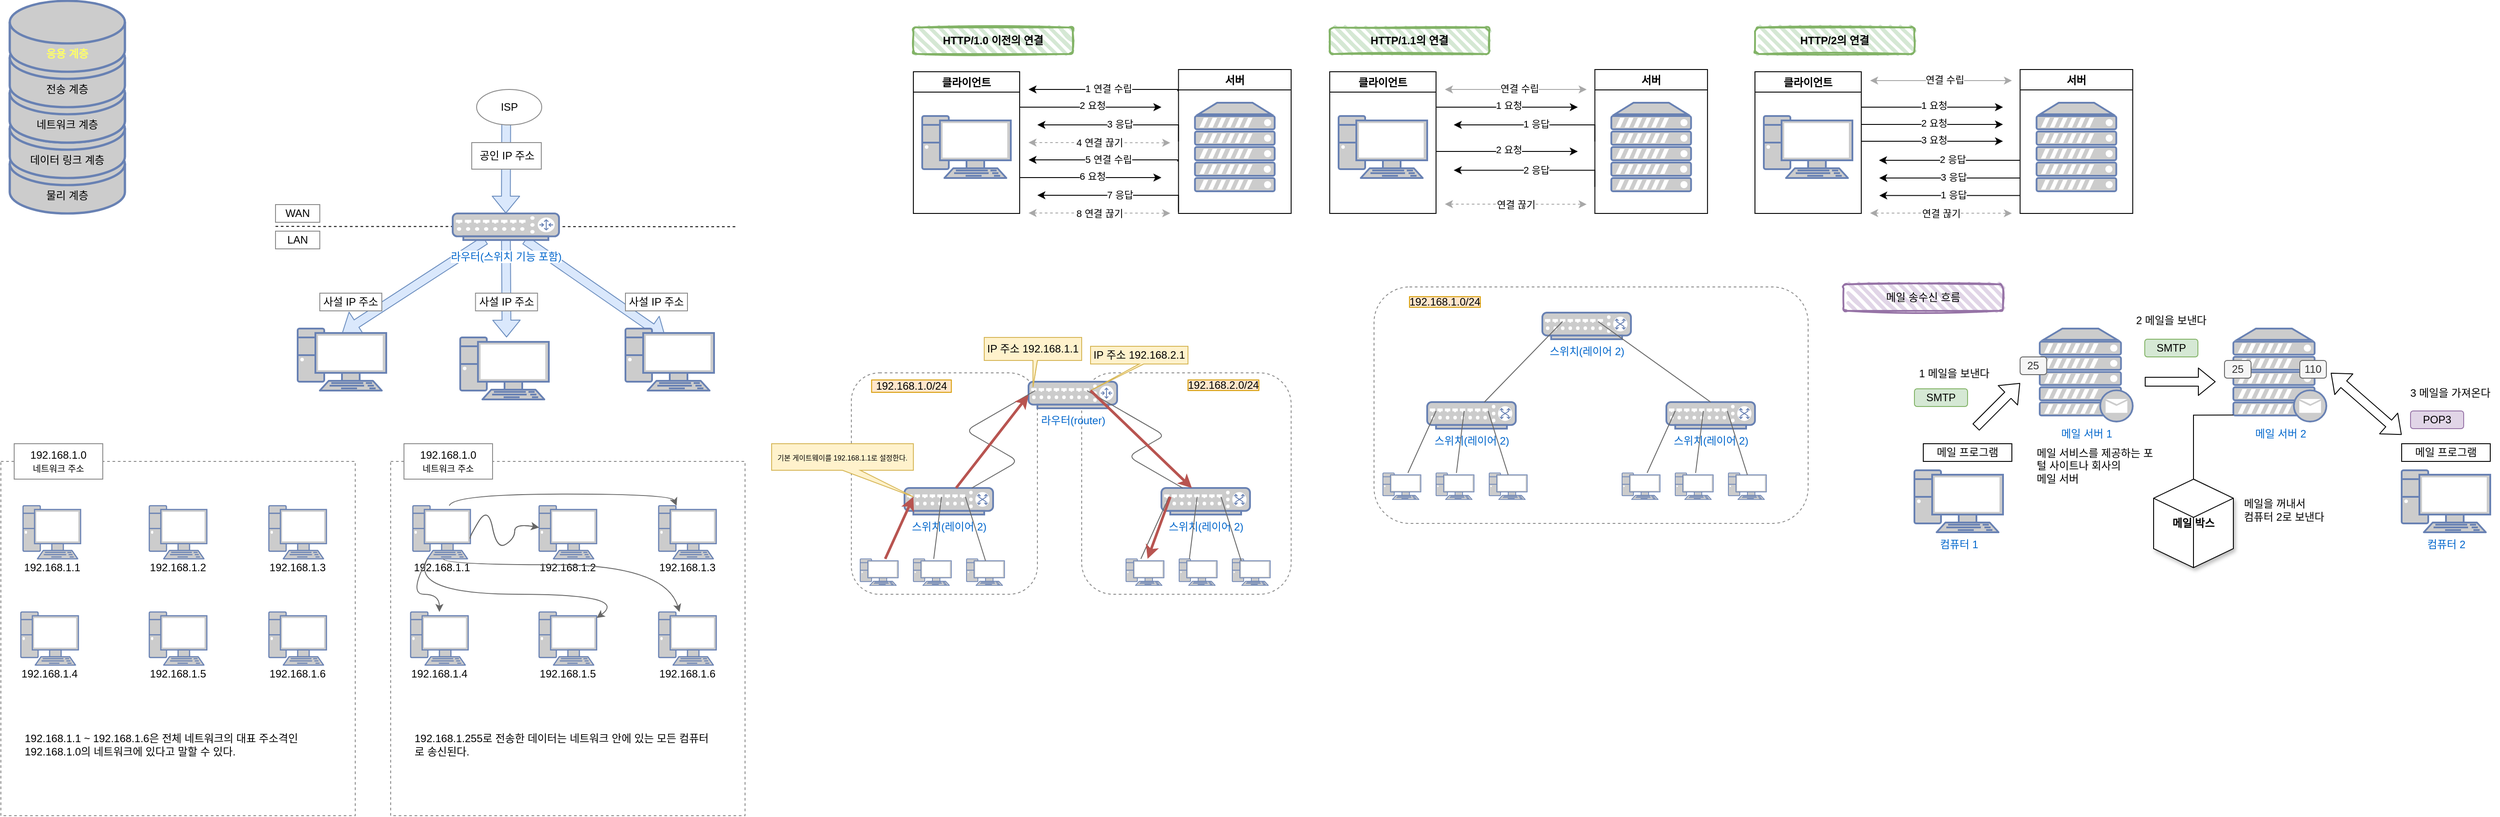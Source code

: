 <mxfile version="13.8.3" type="github">
  <diagram name="Page-1" id="822b0af5-4adb-64df-f703-e8dfc1f81529">
    <mxGraphModel dx="2966" dy="1589" grid="1" gridSize="10" guides="1" tooltips="1" connect="1" arrows="1" fold="1" page="1" pageScale="1" pageWidth="3300" pageHeight="2339" background="#ffffff" math="0" shadow="0">
      <root>
        <mxCell id="0" />
        <mxCell id="1" parent="0" />
        <mxCell id="zUiLPTV-JJT3Ep0J9d8R-146" value="" style="rounded=1;whiteSpace=wrap;html=1;strokeColor=#8A8A8A;strokeWidth=1;fillColor=#ffffff;gradientColor=none;dashed=1;" parent="1" vertex="1">
          <mxGeometry x="1240" y="480" width="236.43" height="250" as="geometry" />
        </mxCell>
        <mxCell id="zUiLPTV-JJT3Ep0J9d8R-145" value="" style="rounded=1;whiteSpace=wrap;html=1;strokeColor=#8A8A8A;strokeWidth=1;fillColor=#ffffff;gradientColor=none;dashed=1;" parent="1" vertex="1">
          <mxGeometry x="980" y="480" width="210" height="250" as="geometry" />
        </mxCell>
        <mxCell id="zUiLPTV-JJT3Ep0J9d8R-82" value="" style="whiteSpace=wrap;html=1;aspect=fixed;strokeColor=#8A8A8A;strokeWidth=1;fillColor=#ffffff;gradientColor=none;dashed=1;" parent="1" vertex="1">
          <mxGeometry x="20" y="580" width="400" height="400" as="geometry" />
        </mxCell>
        <mxCell id="zUiLPTV-JJT3Ep0J9d8R-78" value="" style="shape=flexArrow;endArrow=classic;html=1;strokeColor=#6c8ebf;fillColor=#dae8fc;entryX=0.5;entryY=0;entryDx=0;entryDy=0;entryPerimeter=0;" parent="1" source="zUiLPTV-JJT3Ep0J9d8R-10" edge="1">
          <mxGeometry width="50" height="50" relative="1" as="geometry">
            <mxPoint x="770.0" y="330" as="sourcePoint" />
            <mxPoint x="770.34" y="440" as="targetPoint" />
          </mxGeometry>
        </mxCell>
        <mxCell id="zUiLPTV-JJT3Ep0J9d8R-77" value="" style="shape=flexArrow;endArrow=classic;html=1;strokeColor=#6c8ebf;fillColor=#dae8fc;entryX=0.5;entryY=0;entryDx=0;entryDy=0;entryPerimeter=0;" parent="1" source="zUiLPTV-JJT3Ep0J9d8R-10" edge="1">
          <mxGeometry width="50" height="50" relative="1" as="geometry">
            <mxPoint x="404.76" y="325" as="sourcePoint" />
            <mxPoint x="405.1" y="435" as="targetPoint" />
          </mxGeometry>
        </mxCell>
        <mxCell id="zUiLPTV-JJT3Ep0J9d8R-72" value="" style="shape=flexArrow;endArrow=classic;html=1;strokeColor=#6c8ebf;fillColor=#dae8fc;entryX=0.5;entryY=0;entryDx=0;entryDy=0;entryPerimeter=0;" parent="1" source="zUiLPTV-JJT3Ep0J9d8R-10" edge="1">
          <mxGeometry width="50" height="50" relative="1" as="geometry">
            <mxPoint x="590.46" y="330" as="sourcePoint" />
            <mxPoint x="590.8" y="440" as="targetPoint" />
          </mxGeometry>
        </mxCell>
        <mxCell id="zUiLPTV-JJT3Ep0J9d8R-68" value="" style="shape=flexArrow;endArrow=classic;html=1;strokeColor=#6c8ebf;fillColor=#dae8fc;entryX=0.5;entryY=0;entryDx=0;entryDy=0;entryPerimeter=0;" parent="1" target="zUiLPTV-JJT3Ep0J9d8R-10" edge="1">
          <mxGeometry width="50" height="50" relative="1" as="geometry">
            <mxPoint x="590.41" y="190" as="sourcePoint" />
            <mxPoint x="590.41" y="260" as="targetPoint" />
          </mxGeometry>
        </mxCell>
        <mxCell id="zUiLPTV-JJT3Ep0J9d8R-62" value="" style="endArrow=none;dashed=1;html=1;" parent="1" edge="1">
          <mxGeometry width="50" height="50" relative="1" as="geometry">
            <mxPoint x="330" y="314.66" as="sourcePoint" />
            <mxPoint x="850" y="315" as="targetPoint" />
          </mxGeometry>
        </mxCell>
        <mxCell id="zUiLPTV-JJT3Ep0J9d8R-1" value="" style="fontColor=#0066CC;verticalAlign=top;verticalLabelPosition=bottom;labelPosition=center;align=center;html=1;outlineConnect=0;fillColor=#CCCCCC;strokeColor=#6881B3;gradientColor=none;gradientDirection=north;strokeWidth=2;shape=mxgraph.networks.storage;" parent="1" vertex="1">
          <mxGeometry x="30" y="140" width="130" height="160" as="geometry" />
        </mxCell>
        <mxCell id="zUiLPTV-JJT3Ep0J9d8R-2" value="" style="fontColor=#0066CC;verticalAlign=top;verticalLabelPosition=bottom;labelPosition=center;align=center;html=1;outlineConnect=0;fillColor=#CCCCCC;strokeColor=#6881B3;gradientColor=none;gradientDirection=north;strokeWidth=2;shape=mxgraph.networks.storage;" parent="1" vertex="1">
          <mxGeometry x="30" y="60" width="130" height="160" as="geometry" />
        </mxCell>
        <mxCell id="zUiLPTV-JJT3Ep0J9d8R-3" value="&lt;font&gt;&lt;span&gt;네트워크 계층&lt;/span&gt;&lt;/font&gt;" style="text;html=1;strokeColor=none;fillColor=none;align=center;verticalAlign=middle;whiteSpace=wrap;rounded=0;fontStyle=0" parent="1" vertex="1">
          <mxGeometry x="55" y="190" width="80" height="20" as="geometry" />
        </mxCell>
        <mxCell id="zUiLPTV-JJT3Ep0J9d8R-4" value="데이터 링크 계층" style="text;html=1;strokeColor=none;fillColor=none;align=center;verticalAlign=middle;whiteSpace=wrap;rounded=0;" parent="1" vertex="1">
          <mxGeometry x="50" y="230" width="90" height="20" as="geometry" />
        </mxCell>
        <mxCell id="zUiLPTV-JJT3Ep0J9d8R-5" value="물리 계층" style="text;html=1;strokeColor=none;fillColor=none;align=center;verticalAlign=middle;whiteSpace=wrap;rounded=0;" parent="1" vertex="1">
          <mxGeometry x="60" y="270" width="70" height="20" as="geometry" />
        </mxCell>
        <mxCell id="zUiLPTV-JJT3Ep0J9d8R-6" value="전송 계층" style="text;html=1;strokeColor=none;fillColor=none;align=center;verticalAlign=middle;whiteSpace=wrap;rounded=0;" parent="1" vertex="1">
          <mxGeometry x="60" y="150" width="70" height="20" as="geometry" />
        </mxCell>
        <mxCell id="zUiLPTV-JJT3Ep0J9d8R-8" value="응용 계층" style="text;html=1;strokeColor=none;fillColor=none;align=center;verticalAlign=middle;whiteSpace=wrap;rounded=0;fontStyle=1;fontColor=#FFFF66;" parent="1" vertex="1">
          <mxGeometry x="60" y="110" width="70" height="20" as="geometry" />
        </mxCell>
        <mxCell id="zUiLPTV-JJT3Ep0J9d8R-10" value="&lt;p style=&quot;line-height: 0%&quot;&gt;&lt;span style=&quot;background-color: rgb(255 , 255 , 255)&quot;&gt;라우터(스위치 기능 포함)&lt;/span&gt;&lt;/p&gt;" style="fontColor=#0066CC;verticalAlign=top;verticalLabelPosition=bottom;labelPosition=center;align=center;html=1;outlineConnect=0;fillColor=#CCCCCC;strokeColor=#6881B3;gradientColor=none;gradientDirection=north;strokeWidth=2;shape=mxgraph.networks.router;" parent="1" vertex="1">
          <mxGeometry x="530" y="300" width="120" height="30" as="geometry" />
        </mxCell>
        <mxCell id="zUiLPTV-JJT3Ep0J9d8R-52" value="" style="shape=partialRectangle;html=1;whiteSpace=wrap;connectable=0;fillColor=none;top=0;left=0;bottom=0;right=0;overflow=hidden;" parent="1" vertex="1">
          <mxGeometry x="430" y="490" width="63" height="36" as="geometry" />
        </mxCell>
        <mxCell id="zUiLPTV-JJT3Ep0J9d8R-54" value="" style="shape=partialRectangle;html=1;whiteSpace=wrap;connectable=0;fillColor=none;top=0;left=0;bottom=0;right=0;overflow=hidden;" parent="1" vertex="1">
          <mxGeometry x="557" y="490" width="63" height="36" as="geometry" />
        </mxCell>
        <mxCell id="zUiLPTV-JJT3Ep0J9d8R-57" value="" style="fontColor=#0066CC;verticalAlign=top;verticalLabelPosition=bottom;labelPosition=center;align=center;html=1;outlineConnect=0;fillColor=#CCCCCC;strokeColor=#6881B3;gradientColor=none;gradientDirection=north;strokeWidth=2;shape=mxgraph.networks.pc;" parent="1" vertex="1">
          <mxGeometry x="355" y="430" width="100" height="70" as="geometry" />
        </mxCell>
        <mxCell id="zUiLPTV-JJT3Ep0J9d8R-58" value="" style="fontColor=#0066CC;verticalAlign=top;verticalLabelPosition=bottom;labelPosition=center;align=center;html=1;outlineConnect=0;fillColor=#CCCCCC;strokeColor=#6881B3;gradientColor=none;gradientDirection=north;strokeWidth=2;shape=mxgraph.networks.pc;" parent="1" vertex="1">
          <mxGeometry x="538.5" y="440" width="100" height="70" as="geometry" />
        </mxCell>
        <mxCell id="zUiLPTV-JJT3Ep0J9d8R-59" value="" style="fontColor=#0066CC;verticalAlign=top;verticalLabelPosition=bottom;labelPosition=center;align=center;html=1;outlineConnect=0;fillColor=#CCCCCC;strokeColor=#6881B3;gradientColor=none;gradientDirection=north;strokeWidth=2;shape=mxgraph.networks.pc;" parent="1" vertex="1">
          <mxGeometry x="725" y="430" width="100" height="70" as="geometry" />
        </mxCell>
        <mxCell id="zUiLPTV-JJT3Ep0J9d8R-60" value="ISP" style="ellipse;whiteSpace=wrap;html=1;strokeWidth=1;fillColor=#ffffff;gradientColor=none;strokeColor=#8A8A8A;" parent="1" vertex="1">
          <mxGeometry x="557" y="160" width="73.5" height="40" as="geometry" />
        </mxCell>
        <mxCell id="zUiLPTV-JJT3Ep0J9d8R-61" value="공인 IP 주소" style="rounded=0;whiteSpace=wrap;html=1;strokeColor=#8A8A8A;strokeWidth=1;fillColor=#ffffff;gradientColor=none;" parent="1" vertex="1">
          <mxGeometry x="551.5" y="220" width="78.5" height="30" as="geometry" />
        </mxCell>
        <mxCell id="zUiLPTV-JJT3Ep0J9d8R-63" value="WAN" style="rounded=0;whiteSpace=wrap;html=1;strokeColor=#8A8A8A;strokeWidth=1;fillColor=#ffffff;gradientColor=none;" parent="1" vertex="1">
          <mxGeometry x="330" y="290" width="50" height="20" as="geometry" />
        </mxCell>
        <mxCell id="zUiLPTV-JJT3Ep0J9d8R-65" value="사설 IP 주소" style="rounded=0;whiteSpace=wrap;html=1;strokeColor=#8A8A8A;strokeWidth=1;fillColor=#ffffff;gradientColor=none;" parent="1" vertex="1">
          <mxGeometry x="380" y="390" width="70" height="20" as="geometry" />
        </mxCell>
        <mxCell id="zUiLPTV-JJT3Ep0J9d8R-69" value="LAN" style="rounded=0;whiteSpace=wrap;html=1;strokeColor=#8A8A8A;strokeWidth=1;fillColor=#ffffff;gradientColor=none;" parent="1" vertex="1">
          <mxGeometry x="330" y="320" width="50" height="20" as="geometry" />
        </mxCell>
        <mxCell id="zUiLPTV-JJT3Ep0J9d8R-71" value="사설 IP 주소" style="rounded=0;whiteSpace=wrap;html=1;strokeColor=#8A8A8A;strokeWidth=1;fillColor=#ffffff;gradientColor=none;" parent="1" vertex="1">
          <mxGeometry x="725" y="390" width="70" height="20" as="geometry" />
        </mxCell>
        <mxCell id="zUiLPTV-JJT3Ep0J9d8R-70" value="사설 IP 주소" style="rounded=0;whiteSpace=wrap;html=1;strokeColor=#8A8A8A;strokeWidth=1;fillColor=#ffffff;gradientColor=none;" parent="1" vertex="1">
          <mxGeometry x="555.75" y="390" width="70" height="20" as="geometry" />
        </mxCell>
        <mxCell id="zUiLPTV-JJT3Ep0J9d8R-80" value="&lt;div&gt;192.168.1.0&lt;/div&gt;&lt;div&gt;&lt;font style=&quot;font-size: 10px&quot;&gt;네트워크 주소&lt;/font&gt;&lt;br&gt;&lt;/div&gt;" style="rounded=0;whiteSpace=wrap;html=1;strokeColor=#8A8A8A;strokeWidth=1;fillColor=#ffffff;gradientColor=none;" parent="1" vertex="1">
          <mxGeometry x="35" y="560" width="100" height="40" as="geometry" />
        </mxCell>
        <mxCell id="zUiLPTV-JJT3Ep0J9d8R-81" value="" style="fontColor=#0066CC;verticalAlign=top;verticalLabelPosition=bottom;labelPosition=center;align=center;html=1;outlineConnect=0;fillColor=#CCCCCC;strokeColor=#6881B3;gradientColor=none;gradientDirection=north;strokeWidth=2;shape=mxgraph.networks.pc;" parent="1" vertex="1">
          <mxGeometry x="45" y="630" width="65" height="60" as="geometry" />
        </mxCell>
        <mxCell id="zUiLPTV-JJT3Ep0J9d8R-88" value="192.168.1.1" style="text;html=1;strokeColor=none;fillColor=none;align=center;verticalAlign=middle;whiteSpace=wrap;rounded=0;dashed=1;" parent="1" vertex="1">
          <mxGeometry x="37.5" y="690" width="80" height="20" as="geometry" />
        </mxCell>
        <mxCell id="zUiLPTV-JJT3Ep0J9d8R-89" value="" style="fontColor=#0066CC;verticalAlign=top;verticalLabelPosition=bottom;labelPosition=center;align=center;html=1;outlineConnect=0;fillColor=#CCCCCC;strokeColor=#6881B3;gradientColor=none;gradientDirection=north;strokeWidth=2;shape=mxgraph.networks.pc;" parent="1" vertex="1">
          <mxGeometry x="187.5" y="630" width="65" height="60" as="geometry" />
        </mxCell>
        <mxCell id="zUiLPTV-JJT3Ep0J9d8R-90" value="192.168.1.2" style="text;html=1;strokeColor=none;fillColor=none;align=center;verticalAlign=middle;whiteSpace=wrap;rounded=0;dashed=1;" parent="1" vertex="1">
          <mxGeometry x="180" y="690" width="80" height="20" as="geometry" />
        </mxCell>
        <mxCell id="zUiLPTV-JJT3Ep0J9d8R-91" value="" style="fontColor=#0066CC;verticalAlign=top;verticalLabelPosition=bottom;labelPosition=center;align=center;html=1;outlineConnect=0;fillColor=#CCCCCC;strokeColor=#6881B3;gradientColor=none;gradientDirection=north;strokeWidth=2;shape=mxgraph.networks.pc;" parent="1" vertex="1">
          <mxGeometry x="322.5" y="630" width="65" height="60" as="geometry" />
        </mxCell>
        <mxCell id="zUiLPTV-JJT3Ep0J9d8R-92" value="192.168.1.3" style="text;html=1;strokeColor=none;fillColor=none;align=center;verticalAlign=middle;whiteSpace=wrap;rounded=0;dashed=1;" parent="1" vertex="1">
          <mxGeometry x="315" y="690" width="80" height="20" as="geometry" />
        </mxCell>
        <mxCell id="zUiLPTV-JJT3Ep0J9d8R-93" value="" style="fontColor=#0066CC;verticalAlign=top;verticalLabelPosition=bottom;labelPosition=center;align=center;html=1;outlineConnect=0;fillColor=#CCCCCC;strokeColor=#6881B3;gradientColor=none;gradientDirection=north;strokeWidth=2;shape=mxgraph.networks.pc;" parent="1" vertex="1">
          <mxGeometry x="42.5" y="750" width="65" height="60" as="geometry" />
        </mxCell>
        <mxCell id="zUiLPTV-JJT3Ep0J9d8R-94" value="192.168.1.4" style="text;html=1;strokeColor=none;fillColor=none;align=center;verticalAlign=middle;whiteSpace=wrap;rounded=0;dashed=1;" parent="1" vertex="1">
          <mxGeometry x="35" y="810" width="80" height="20" as="geometry" />
        </mxCell>
        <mxCell id="zUiLPTV-JJT3Ep0J9d8R-95" value="" style="fontColor=#0066CC;verticalAlign=top;verticalLabelPosition=bottom;labelPosition=center;align=center;html=1;outlineConnect=0;fillColor=#CCCCCC;strokeColor=#6881B3;gradientColor=none;gradientDirection=north;strokeWidth=2;shape=mxgraph.networks.pc;" parent="1" vertex="1">
          <mxGeometry x="187.5" y="750" width="65" height="60" as="geometry" />
        </mxCell>
        <mxCell id="zUiLPTV-JJT3Ep0J9d8R-96" value="192.168.1.5" style="text;html=1;strokeColor=none;fillColor=none;align=center;verticalAlign=middle;whiteSpace=wrap;rounded=0;dashed=1;" parent="1" vertex="1">
          <mxGeometry x="180" y="810" width="80" height="20" as="geometry" />
        </mxCell>
        <mxCell id="zUiLPTV-JJT3Ep0J9d8R-97" value="" style="fontColor=#0066CC;verticalAlign=top;verticalLabelPosition=bottom;labelPosition=center;align=center;html=1;outlineConnect=0;fillColor=#CCCCCC;strokeColor=#6881B3;gradientColor=none;gradientDirection=north;strokeWidth=2;shape=mxgraph.networks.pc;" parent="1" vertex="1">
          <mxGeometry x="322.5" y="750" width="65" height="60" as="geometry" />
        </mxCell>
        <mxCell id="zUiLPTV-JJT3Ep0J9d8R-98" value="192.168.1.6" style="text;html=1;strokeColor=none;fillColor=none;align=center;verticalAlign=middle;whiteSpace=wrap;rounded=0;dashed=1;" parent="1" vertex="1">
          <mxGeometry x="315" y="810" width="80" height="20" as="geometry" />
        </mxCell>
        <mxCell id="zUiLPTV-JJT3Ep0J9d8R-99" value="&lt;div align=&quot;left&quot;&gt;192.168.1.1 ~ 192.168.1.6은 전체 네트워크의 대표 주소격인 192.168.1.0의 네트워크에 있다고 말할 수 있다. &lt;/div&gt;" style="text;html=1;strokeColor=none;fillColor=none;align=left;verticalAlign=middle;whiteSpace=wrap;rounded=0;dashed=1;" parent="1" vertex="1">
          <mxGeometry x="45" y="870" width="335" height="60" as="geometry" />
        </mxCell>
        <mxCell id="zUiLPTV-JJT3Ep0J9d8R-100" value="" style="whiteSpace=wrap;html=1;aspect=fixed;strokeColor=#8A8A8A;strokeWidth=1;fillColor=#ffffff;gradientColor=none;dashed=1;" parent="1" vertex="1">
          <mxGeometry x="460" y="580" width="400" height="400" as="geometry" />
        </mxCell>
        <mxCell id="zUiLPTV-JJT3Ep0J9d8R-101" value="&lt;div&gt;192.168.1.0&lt;/div&gt;&lt;div&gt;&lt;font style=&quot;font-size: 10px&quot;&gt;네트워크 주소&lt;/font&gt;&lt;br&gt;&lt;/div&gt;" style="rounded=0;whiteSpace=wrap;html=1;strokeColor=#8A8A8A;strokeWidth=1;fillColor=#ffffff;gradientColor=none;" parent="1" vertex="1">
          <mxGeometry x="475" y="560" width="100" height="40" as="geometry" />
        </mxCell>
        <mxCell id="zUiLPTV-JJT3Ep0J9d8R-102" value="" style="fontColor=#0066CC;verticalAlign=top;verticalLabelPosition=bottom;labelPosition=center;align=center;html=1;outlineConnect=0;fillColor=#CCCCCC;strokeColor=#6881B3;gradientColor=none;gradientDirection=north;strokeWidth=2;shape=mxgraph.networks.pc;" parent="1" vertex="1">
          <mxGeometry x="485" y="630" width="65" height="60" as="geometry" />
        </mxCell>
        <mxCell id="zUiLPTV-JJT3Ep0J9d8R-103" value="192.168.1.1" style="text;html=1;strokeColor=none;fillColor=none;align=center;verticalAlign=middle;whiteSpace=wrap;rounded=0;dashed=1;" parent="1" vertex="1">
          <mxGeometry x="477.5" y="690" width="80" height="20" as="geometry" />
        </mxCell>
        <mxCell id="zUiLPTV-JJT3Ep0J9d8R-104" value="" style="fontColor=#0066CC;verticalAlign=top;verticalLabelPosition=bottom;labelPosition=center;align=center;html=1;outlineConnect=0;fillColor=#CCCCCC;strokeColor=#6881B3;gradientColor=none;gradientDirection=north;strokeWidth=2;shape=mxgraph.networks.pc;" parent="1" vertex="1">
          <mxGeometry x="627.5" y="630" width="65" height="60" as="geometry" />
        </mxCell>
        <mxCell id="zUiLPTV-JJT3Ep0J9d8R-105" value="192.168.1.2" style="text;html=1;strokeColor=none;fillColor=none;align=center;verticalAlign=middle;whiteSpace=wrap;rounded=0;dashed=1;" parent="1" vertex="1">
          <mxGeometry x="620" y="690" width="80" height="20" as="geometry" />
        </mxCell>
        <mxCell id="zUiLPTV-JJT3Ep0J9d8R-106" value="" style="fontColor=#0066CC;verticalAlign=top;verticalLabelPosition=bottom;labelPosition=center;align=center;html=1;outlineConnect=0;fillColor=#CCCCCC;strokeColor=#6881B3;gradientColor=none;gradientDirection=north;strokeWidth=2;shape=mxgraph.networks.pc;" parent="1" vertex="1">
          <mxGeometry x="762.5" y="630" width="65" height="60" as="geometry" />
        </mxCell>
        <mxCell id="zUiLPTV-JJT3Ep0J9d8R-107" value="192.168.1.3" style="text;html=1;strokeColor=none;fillColor=none;align=center;verticalAlign=middle;whiteSpace=wrap;rounded=0;dashed=1;" parent="1" vertex="1">
          <mxGeometry x="755" y="690" width="80" height="20" as="geometry" />
        </mxCell>
        <mxCell id="zUiLPTV-JJT3Ep0J9d8R-108" value="" style="fontColor=#0066CC;verticalAlign=top;verticalLabelPosition=bottom;labelPosition=center;align=center;html=1;outlineConnect=0;fillColor=#CCCCCC;strokeColor=#6881B3;gradientColor=none;gradientDirection=north;strokeWidth=2;shape=mxgraph.networks.pc;" parent="1" vertex="1">
          <mxGeometry x="482.5" y="750" width="65" height="60" as="geometry" />
        </mxCell>
        <mxCell id="zUiLPTV-JJT3Ep0J9d8R-109" value="192.168.1.4" style="text;html=1;strokeColor=none;fillColor=none;align=center;verticalAlign=middle;whiteSpace=wrap;rounded=0;dashed=1;" parent="1" vertex="1">
          <mxGeometry x="475" y="810" width="80" height="20" as="geometry" />
        </mxCell>
        <mxCell id="zUiLPTV-JJT3Ep0J9d8R-110" value="" style="fontColor=#0066CC;verticalAlign=top;verticalLabelPosition=bottom;labelPosition=center;align=center;html=1;outlineConnect=0;fillColor=#CCCCCC;strokeColor=#6881B3;gradientColor=none;gradientDirection=north;strokeWidth=2;shape=mxgraph.networks.pc;" parent="1" vertex="1">
          <mxGeometry x="627.5" y="750" width="65" height="60" as="geometry" />
        </mxCell>
        <mxCell id="zUiLPTV-JJT3Ep0J9d8R-111" value="192.168.1.5" style="text;html=1;strokeColor=none;fillColor=none;align=center;verticalAlign=middle;whiteSpace=wrap;rounded=0;dashed=1;" parent="1" vertex="1">
          <mxGeometry x="620" y="810" width="80" height="20" as="geometry" />
        </mxCell>
        <mxCell id="zUiLPTV-JJT3Ep0J9d8R-112" value="" style="fontColor=#0066CC;verticalAlign=top;verticalLabelPosition=bottom;labelPosition=center;align=center;html=1;outlineConnect=0;fillColor=#CCCCCC;strokeColor=#6881B3;gradientColor=none;gradientDirection=north;strokeWidth=2;shape=mxgraph.networks.pc;" parent="1" vertex="1">
          <mxGeometry x="762.5" y="750" width="65" height="60" as="geometry" />
        </mxCell>
        <mxCell id="zUiLPTV-JJT3Ep0J9d8R-113" value="192.168.1.6" style="text;html=1;strokeColor=none;fillColor=none;align=center;verticalAlign=middle;whiteSpace=wrap;rounded=0;dashed=1;" parent="1" vertex="1">
          <mxGeometry x="755" y="810" width="80" height="20" as="geometry" />
        </mxCell>
        <mxCell id="zUiLPTV-JJT3Ep0J9d8R-114" value="&lt;div align=&quot;left&quot;&gt;192.168.1.255로 전송한 데이터는 네트워크 안에 있는 모든 컴퓨터로 송신된다. &lt;br&gt;&lt;/div&gt;" style="text;html=1;strokeColor=none;fillColor=none;align=left;verticalAlign=middle;whiteSpace=wrap;rounded=0;dashed=1;" parent="1" vertex="1">
          <mxGeometry x="485" y="870" width="335" height="60" as="geometry" />
        </mxCell>
        <mxCell id="zUiLPTV-JJT3Ep0J9d8R-115" value="" style="curved=1;endArrow=classic;html=1;strokeColor=#666666;" parent="1" source="zUiLPTV-JJT3Ep0J9d8R-102" target="zUiLPTV-JJT3Ep0J9d8R-108" edge="1">
          <mxGeometry width="50" height="50" relative="1" as="geometry">
            <mxPoint x="590" y="800" as="sourcePoint" />
            <mxPoint x="640" y="750" as="targetPoint" />
            <Array as="points">
              <mxPoint x="480" y="730" />
              <mxPoint x="515" y="730" />
            </Array>
          </mxGeometry>
        </mxCell>
        <mxCell id="zUiLPTV-JJT3Ep0J9d8R-116" value="" style="curved=1;endArrow=classic;html=1;strokeColor=#666666;" parent="1" source="zUiLPTV-JJT3Ep0J9d8R-102" target="zUiLPTV-JJT3Ep0J9d8R-110" edge="1">
          <mxGeometry width="50" height="50" relative="1" as="geometry">
            <mxPoint x="505" y="710" as="sourcePoint" />
            <mxPoint x="515" y="750" as="targetPoint" />
            <Array as="points">
              <mxPoint x="480" y="730" />
              <mxPoint x="730" y="730" />
            </Array>
          </mxGeometry>
        </mxCell>
        <mxCell id="zUiLPTV-JJT3Ep0J9d8R-117" value="" style="curved=1;endArrow=classic;html=1;strokeColor=#666666;" parent="1" source="zUiLPTV-JJT3Ep0J9d8R-102" target="zUiLPTV-JJT3Ep0J9d8R-112" edge="1">
          <mxGeometry width="50" height="50" relative="1" as="geometry">
            <mxPoint x="567.58" y="676.54" as="sourcePoint" />
            <mxPoint x="732.5" y="723.466" as="targetPoint" />
            <Array as="points">
              <mxPoint x="520" y="696.68" />
              <mxPoint x="770" y="696.68" />
            </Array>
          </mxGeometry>
        </mxCell>
        <mxCell id="zUiLPTV-JJT3Ep0J9d8R-118" value="" style="curved=1;endArrow=classic;html=1;strokeColor=#666666;" parent="1" source="zUiLPTV-JJT3Ep0J9d8R-102" target="zUiLPTV-JJT3Ep0J9d8R-104" edge="1">
          <mxGeometry width="50" height="50" relative="1" as="geometry">
            <mxPoint x="547.505" y="660" as="sourcePoint" />
            <mxPoint x="813.959" y="720" as="targetPoint" />
            <Array as="points">
              <mxPoint x="547.96" y="666.68" />
              <mxPoint x="570" y="630" />
              <mxPoint x="580" y="680" />
              <mxPoint x="600" y="667" />
              <mxPoint x="600" y="650" />
            </Array>
          </mxGeometry>
        </mxCell>
        <mxCell id="zUiLPTV-JJT3Ep0J9d8R-120" value="" style="curved=1;endArrow=classic;html=1;strokeColor=#666666;" parent="1" edge="1">
          <mxGeometry width="50" height="50" relative="1" as="geometry">
            <mxPoint x="550" y="667.127" as="sourcePoint" />
            <mxPoint x="627.5" y="654.583" as="targetPoint" />
            <Array as="points">
              <mxPoint x="547.96" y="666.68" />
              <mxPoint x="570" y="630" />
              <mxPoint x="580" y="680" />
              <mxPoint x="600" y="667" />
              <mxPoint x="600" y="650" />
            </Array>
          </mxGeometry>
        </mxCell>
        <mxCell id="zUiLPTV-JJT3Ep0J9d8R-121" value="" style="curved=1;endArrow=classic;html=1;strokeColor=#666666;" parent="1" source="zUiLPTV-JJT3Ep0J9d8R-102" target="zUiLPTV-JJT3Ep0J9d8R-106" edge="1">
          <mxGeometry width="50" height="50" relative="1" as="geometry">
            <mxPoint x="526.775" y="610" as="sourcePoint" />
            <mxPoint x="793.229" y="670" as="targetPoint" />
            <Array as="points">
              <mxPoint x="530" y="617" />
              <mxPoint x="777.23" y="616.68" />
            </Array>
          </mxGeometry>
        </mxCell>
        <mxCell id="zUiLPTV-JJT3Ep0J9d8R-123" value="라우터(router)" style="fontColor=#0066CC;verticalAlign=top;verticalLabelPosition=bottom;labelPosition=center;align=center;html=1;outlineConnect=0;fillColor=#CCCCCC;strokeColor=#6881B3;gradientColor=none;gradientDirection=north;strokeWidth=2;shape=mxgraph.networks.router;" parent="1" vertex="1">
          <mxGeometry x="1180" y="490" width="100" height="30" as="geometry" />
        </mxCell>
        <mxCell id="zUiLPTV-JJT3Ep0J9d8R-124" value="스위치(레이어 2)" style="fontColor=#0066CC;verticalAlign=top;verticalLabelPosition=bottom;labelPosition=center;align=center;html=1;outlineConnect=0;fillColor=#CCCCCC;strokeColor=#6881B3;gradientColor=none;gradientDirection=north;strokeWidth=2;shape=mxgraph.networks.switch;" parent="1" vertex="1">
          <mxGeometry x="1040" y="610" width="100" height="30" as="geometry" />
        </mxCell>
        <mxCell id="zUiLPTV-JJT3Ep0J9d8R-125" value="스위치(레이어 2)" style="fontColor=#0066CC;verticalAlign=top;verticalLabelPosition=bottom;labelPosition=center;align=center;html=1;outlineConnect=0;fillColor=#CCCCCC;strokeColor=#6881B3;gradientColor=none;gradientDirection=north;strokeWidth=2;shape=mxgraph.networks.switch;" parent="1" vertex="1">
          <mxGeometry x="1330" y="610" width="100" height="30" as="geometry" />
        </mxCell>
        <mxCell id="zUiLPTV-JJT3Ep0J9d8R-127" value="" style="endArrow=none;html=1;strokeColor=#666666;endFill=0;edgeStyle=isometricEdgeStyle;entryX=0.059;entryY=0.638;entryDx=0;entryDy=0;entryPerimeter=0;elbow=vertical;" parent="1" source="zUiLPTV-JJT3Ep0J9d8R-125" edge="1">
          <mxGeometry width="50" height="50" relative="1" as="geometry">
            <mxPoint x="1150" y="600.86" as="sourcePoint" />
            <mxPoint x="1245.9" y="500" as="targetPoint" />
          </mxGeometry>
        </mxCell>
        <mxCell id="zUiLPTV-JJT3Ep0J9d8R-128" value="" style="endArrow=none;html=1;strokeColor=#666666;endFill=0;edgeStyle=isometricEdgeStyle;entryX=0.059;entryY=0.638;entryDx=0;entryDy=0;entryPerimeter=0;" parent="1" source="zUiLPTV-JJT3Ep0J9d8R-124" edge="1">
          <mxGeometry width="50" height="50" relative="1" as="geometry">
            <mxPoint x="1347.691" y="610" as="sourcePoint" />
            <mxPoint x="1187.61" y="500" as="targetPoint" />
          </mxGeometry>
        </mxCell>
        <mxCell id="zUiLPTV-JJT3Ep0J9d8R-129" value="192.168.1.0/24" style="text;html=1;strokeColor=#d79b00;fillColor=#ffe6cc;align=center;verticalAlign=middle;whiteSpace=wrap;rounded=0;" parent="1" vertex="1">
          <mxGeometry x="1002.86" y="488" width="90" height="14" as="geometry" />
        </mxCell>
        <mxCell id="zUiLPTV-JJT3Ep0J9d8R-130" value="192.168.2.0/24" style="text;html=1;strokeColor=#d79b00;fillColor=#ffe6cc;align=center;verticalAlign=middle;whiteSpace=wrap;rounded=0;" parent="1" vertex="1">
          <mxGeometry x="1360" y="488" width="80" height="12" as="geometry" />
        </mxCell>
        <mxCell id="zUiLPTV-JJT3Ep0J9d8R-131" value="" style="fontColor=#0066CC;verticalAlign=top;verticalLabelPosition=bottom;labelPosition=center;align=center;html=1;outlineConnect=0;fillColor=#CCCCCC;strokeColor=#6881B3;gradientColor=none;gradientDirection=north;strokeWidth=2;shape=mxgraph.networks.pc;" parent="1" vertex="1">
          <mxGeometry x="990" y="690" width="42.86" height="30" as="geometry" />
        </mxCell>
        <mxCell id="zUiLPTV-JJT3Ep0J9d8R-132" value="" style="fontColor=#0066CC;verticalAlign=top;verticalLabelPosition=bottom;labelPosition=center;align=center;html=1;outlineConnect=0;fillColor=#CCCCCC;strokeColor=#6881B3;gradientColor=none;gradientDirection=north;strokeWidth=2;shape=mxgraph.networks.pc;" parent="1" vertex="1">
          <mxGeometry x="1050" y="690" width="42.86" height="30" as="geometry" />
        </mxCell>
        <mxCell id="zUiLPTV-JJT3Ep0J9d8R-133" value="" style="fontColor=#0066CC;verticalAlign=top;verticalLabelPosition=bottom;labelPosition=center;align=center;html=1;outlineConnect=0;fillColor=#CCCCCC;strokeColor=#6881B3;gradientColor=none;gradientDirection=north;strokeWidth=2;shape=mxgraph.networks.pc;" parent="1" vertex="1">
          <mxGeometry x="1110" y="690" width="42.86" height="30" as="geometry" />
        </mxCell>
        <mxCell id="zUiLPTV-JJT3Ep0J9d8R-134" value="" style="fontColor=#0066CC;verticalAlign=top;verticalLabelPosition=bottom;labelPosition=center;align=center;html=1;outlineConnect=0;fillColor=#CCCCCC;strokeColor=#6881B3;gradientColor=none;gradientDirection=north;strokeWidth=2;shape=mxgraph.networks.pc;" parent="1" vertex="1">
          <mxGeometry x="1290.0" y="690" width="42.86" height="30" as="geometry" />
        </mxCell>
        <mxCell id="zUiLPTV-JJT3Ep0J9d8R-135" value="" style="fontColor=#0066CC;verticalAlign=top;verticalLabelPosition=bottom;labelPosition=center;align=center;html=1;outlineConnect=0;fillColor=#CCCCCC;strokeColor=#6881B3;gradientColor=none;gradientDirection=north;strokeWidth=2;shape=mxgraph.networks.pc;" parent="1" vertex="1">
          <mxGeometry x="1350.0" y="690" width="42.86" height="30" as="geometry" />
        </mxCell>
        <mxCell id="zUiLPTV-JJT3Ep0J9d8R-136" value="" style="fontColor=#0066CC;verticalAlign=top;verticalLabelPosition=bottom;labelPosition=center;align=center;html=1;outlineConnect=0;fillColor=#CCCCCC;strokeColor=#6881B3;gradientColor=none;gradientDirection=north;strokeWidth=2;shape=mxgraph.networks.pc;" parent="1" vertex="1">
          <mxGeometry x="1410.0" y="690" width="42.86" height="30" as="geometry" />
        </mxCell>
        <mxCell id="zUiLPTV-JJT3Ep0J9d8R-137" value="" style="endArrow=none;html=1;strokeColor=#666666;" parent="1" source="zUiLPTV-JJT3Ep0J9d8R-131" edge="1">
          <mxGeometry width="50" height="50" relative="1" as="geometry">
            <mxPoint x="1000" y="670" as="sourcePoint" />
            <mxPoint x="1050" y="620" as="targetPoint" />
          </mxGeometry>
        </mxCell>
        <mxCell id="zUiLPTV-JJT3Ep0J9d8R-138" value="" style="endArrow=none;html=1;strokeColor=#666666;" parent="1" edge="1">
          <mxGeometry width="50" height="50" relative="1" as="geometry">
            <mxPoint x="1073" y="690" as="sourcePoint" />
            <mxPoint x="1081.76" y="620" as="targetPoint" />
          </mxGeometry>
        </mxCell>
        <mxCell id="zUiLPTV-JJT3Ep0J9d8R-139" value="" style="endArrow=none;html=1;strokeColor=#666666;exitX=0.5;exitY=0.07;exitDx=0;exitDy=0;exitPerimeter=0;" parent="1" source="zUiLPTV-JJT3Ep0J9d8R-133" edge="1">
          <mxGeometry width="50" height="50" relative="1" as="geometry">
            <mxPoint x="1100" y="690" as="sourcePoint" />
            <mxPoint x="1108.76" y="620" as="targetPoint" />
          </mxGeometry>
        </mxCell>
        <mxCell id="zUiLPTV-JJT3Ep0J9d8R-141" value="" style="endArrow=none;html=1;strokeColor=#666666;" parent="1" edge="1">
          <mxGeometry width="50" height="50" relative="1" as="geometry">
            <mxPoint x="1306.806" y="690" as="sourcePoint" />
            <mxPoint x="1338.57" y="620" as="targetPoint" />
          </mxGeometry>
        </mxCell>
        <mxCell id="zUiLPTV-JJT3Ep0J9d8R-142" value="" style="endArrow=none;html=1;strokeColor=#666666;" parent="1" edge="1">
          <mxGeometry width="50" height="50" relative="1" as="geometry">
            <mxPoint x="1361.57" y="690" as="sourcePoint" />
            <mxPoint x="1370.33" y="620" as="targetPoint" />
          </mxGeometry>
        </mxCell>
        <mxCell id="zUiLPTV-JJT3Ep0J9d8R-143" value="" style="endArrow=none;html=1;strokeColor=#666666;exitX=0.5;exitY=0.07;exitDx=0;exitDy=0;exitPerimeter=0;" parent="1" edge="1">
          <mxGeometry width="50" height="50" relative="1" as="geometry">
            <mxPoint x="1420" y="692.1" as="sourcePoint" />
            <mxPoint x="1397.33" y="620" as="targetPoint" />
          </mxGeometry>
        </mxCell>
        <mxCell id="zUiLPTV-JJT3Ep0J9d8R-149" value="" style="rounded=1;whiteSpace=wrap;html=1;strokeColor=#8A8A8A;strokeWidth=1;fillColor=#ffffff;gradientColor=none;dashed=1;" parent="1" vertex="1">
          <mxGeometry x="1570" y="383" width="490" height="267" as="geometry" />
        </mxCell>
        <mxCell id="zUiLPTV-JJT3Ep0J9d8R-150" value="스위치(레이어 2)" style="fontColor=#0066CC;verticalAlign=top;verticalLabelPosition=bottom;labelPosition=center;align=center;html=1;outlineConnect=0;fillColor=#CCCCCC;strokeColor=#6881B3;gradientColor=none;gradientDirection=north;strokeWidth=2;shape=mxgraph.networks.switch;" parent="1" vertex="1">
          <mxGeometry x="1630" y="513" width="100" height="30" as="geometry" />
        </mxCell>
        <mxCell id="zUiLPTV-JJT3Ep0J9d8R-151" value="" style="fontColor=#0066CC;verticalAlign=top;verticalLabelPosition=bottom;labelPosition=center;align=center;html=1;outlineConnect=0;fillColor=#CCCCCC;strokeColor=#6881B3;gradientColor=none;gradientDirection=north;strokeWidth=2;shape=mxgraph.networks.pc;" parent="1" vertex="1">
          <mxGeometry x="1580" y="593" width="42.86" height="30" as="geometry" />
        </mxCell>
        <mxCell id="zUiLPTV-JJT3Ep0J9d8R-152" value="" style="fontColor=#0066CC;verticalAlign=top;verticalLabelPosition=bottom;labelPosition=center;align=center;html=1;outlineConnect=0;fillColor=#CCCCCC;strokeColor=#6881B3;gradientColor=none;gradientDirection=north;strokeWidth=2;shape=mxgraph.networks.pc;" parent="1" vertex="1">
          <mxGeometry x="1640" y="593" width="42.86" height="30" as="geometry" />
        </mxCell>
        <mxCell id="zUiLPTV-JJT3Ep0J9d8R-153" value="" style="fontColor=#0066CC;verticalAlign=top;verticalLabelPosition=bottom;labelPosition=center;align=center;html=1;outlineConnect=0;fillColor=#CCCCCC;strokeColor=#6881B3;gradientColor=none;gradientDirection=north;strokeWidth=2;shape=mxgraph.networks.pc;" parent="1" vertex="1">
          <mxGeometry x="1700" y="593" width="42.86" height="30" as="geometry" />
        </mxCell>
        <mxCell id="zUiLPTV-JJT3Ep0J9d8R-154" value="" style="endArrow=none;html=1;strokeColor=#666666;" parent="1" source="zUiLPTV-JJT3Ep0J9d8R-151" edge="1">
          <mxGeometry width="50" height="50" relative="1" as="geometry">
            <mxPoint x="1590" y="573" as="sourcePoint" />
            <mxPoint x="1640" y="523" as="targetPoint" />
          </mxGeometry>
        </mxCell>
        <mxCell id="zUiLPTV-JJT3Ep0J9d8R-155" value="" style="endArrow=none;html=1;strokeColor=#666666;" parent="1" edge="1">
          <mxGeometry width="50" height="50" relative="1" as="geometry">
            <mxPoint x="1663" y="593" as="sourcePoint" />
            <mxPoint x="1671.76" y="523" as="targetPoint" />
          </mxGeometry>
        </mxCell>
        <mxCell id="zUiLPTV-JJT3Ep0J9d8R-156" value="" style="endArrow=none;html=1;strokeColor=#666666;exitX=0.5;exitY=0.07;exitDx=0;exitDy=0;exitPerimeter=0;" parent="1" source="zUiLPTV-JJT3Ep0J9d8R-153" edge="1">
          <mxGeometry width="50" height="50" relative="1" as="geometry">
            <mxPoint x="1690" y="593" as="sourcePoint" />
            <mxPoint x="1698.76" y="523" as="targetPoint" />
          </mxGeometry>
        </mxCell>
        <mxCell id="zUiLPTV-JJT3Ep0J9d8R-157" value="스위치(레이어 2)" style="fontColor=#0066CC;verticalAlign=top;verticalLabelPosition=bottom;labelPosition=center;align=center;html=1;outlineConnect=0;fillColor=#CCCCCC;strokeColor=#6881B3;gradientColor=none;gradientDirection=north;strokeWidth=2;shape=mxgraph.networks.switch;" parent="1" vertex="1">
          <mxGeometry x="1760" y="412" width="100" height="30" as="geometry" />
        </mxCell>
        <mxCell id="zUiLPTV-JJT3Ep0J9d8R-158" value="스위치(레이어 2)" style="fontColor=#0066CC;verticalAlign=top;verticalLabelPosition=bottom;labelPosition=center;align=center;html=1;outlineConnect=0;fillColor=#CCCCCC;strokeColor=#6881B3;gradientColor=none;gradientDirection=north;strokeWidth=2;shape=mxgraph.networks.switch;" parent="1" vertex="1">
          <mxGeometry x="1900" y="513" width="100" height="30" as="geometry" />
        </mxCell>
        <mxCell id="zUiLPTV-JJT3Ep0J9d8R-159" value="" style="fontColor=#0066CC;verticalAlign=top;verticalLabelPosition=bottom;labelPosition=center;align=center;html=1;outlineConnect=0;fillColor=#CCCCCC;strokeColor=#6881B3;gradientColor=none;gradientDirection=north;strokeWidth=2;shape=mxgraph.networks.pc;" parent="1" vertex="1">
          <mxGeometry x="1850" y="593" width="42.86" height="30" as="geometry" />
        </mxCell>
        <mxCell id="zUiLPTV-JJT3Ep0J9d8R-160" value="" style="fontColor=#0066CC;verticalAlign=top;verticalLabelPosition=bottom;labelPosition=center;align=center;html=1;outlineConnect=0;fillColor=#CCCCCC;strokeColor=#6881B3;gradientColor=none;gradientDirection=north;strokeWidth=2;shape=mxgraph.networks.pc;" parent="1" vertex="1">
          <mxGeometry x="1910" y="593" width="42.86" height="30" as="geometry" />
        </mxCell>
        <mxCell id="zUiLPTV-JJT3Ep0J9d8R-161" value="" style="fontColor=#0066CC;verticalAlign=top;verticalLabelPosition=bottom;labelPosition=center;align=center;html=1;outlineConnect=0;fillColor=#CCCCCC;strokeColor=#6881B3;gradientColor=none;gradientDirection=north;strokeWidth=2;shape=mxgraph.networks.pc;" parent="1" vertex="1">
          <mxGeometry x="1970" y="593" width="42.86" height="30" as="geometry" />
        </mxCell>
        <mxCell id="zUiLPTV-JJT3Ep0J9d8R-162" value="" style="endArrow=none;html=1;strokeColor=#666666;" parent="1" source="zUiLPTV-JJT3Ep0J9d8R-159" edge="1">
          <mxGeometry width="50" height="50" relative="1" as="geometry">
            <mxPoint x="1860" y="573" as="sourcePoint" />
            <mxPoint x="1910" y="523" as="targetPoint" />
          </mxGeometry>
        </mxCell>
        <mxCell id="zUiLPTV-JJT3Ep0J9d8R-163" value="" style="endArrow=none;html=1;strokeColor=#666666;" parent="1" edge="1">
          <mxGeometry width="50" height="50" relative="1" as="geometry">
            <mxPoint x="1933" y="593" as="sourcePoint" />
            <mxPoint x="1941.76" y="523" as="targetPoint" />
          </mxGeometry>
        </mxCell>
        <mxCell id="zUiLPTV-JJT3Ep0J9d8R-164" value="" style="endArrow=none;html=1;strokeColor=#666666;exitX=0.5;exitY=0.07;exitDx=0;exitDy=0;exitPerimeter=0;" parent="1" source="zUiLPTV-JJT3Ep0J9d8R-161" edge="1">
          <mxGeometry width="50" height="50" relative="1" as="geometry">
            <mxPoint x="1960" y="593" as="sourcePoint" />
            <mxPoint x="1968.76" y="523" as="targetPoint" />
          </mxGeometry>
        </mxCell>
        <mxCell id="zUiLPTV-JJT3Ep0J9d8R-166" value="" style="endArrow=none;html=1;strokeColor=#666666;exitX=0;exitY=0.5;exitDx=0;exitDy=0;exitPerimeter=0;entryX=0.5;entryY=0;entryDx=0;entryDy=0;entryPerimeter=0;" parent="1" target="zUiLPTV-JJT3Ep0J9d8R-158" edge="1">
          <mxGeometry width="50" height="50" relative="1" as="geometry">
            <mxPoint x="1822.86" y="422" as="sourcePoint" />
            <mxPoint x="1742.86" y="508" as="targetPoint" />
          </mxGeometry>
        </mxCell>
        <mxCell id="zUiLPTV-JJT3Ep0J9d8R-168" value="" style="endArrow=none;html=1;strokeColor=#666666;exitX=0;exitY=0.5;exitDx=0;exitDy=0;exitPerimeter=0;" parent="1" target="zUiLPTV-JJT3Ep0J9d8R-150" edge="1">
          <mxGeometry width="50" height="50" relative="1" as="geometry">
            <mxPoint x="1782.86" y="422" as="sourcePoint" />
            <mxPoint x="1910" y="513" as="targetPoint" />
          </mxGeometry>
        </mxCell>
        <mxCell id="zUiLPTV-JJT3Ep0J9d8R-169" value="192.168.1.0/24" style="text;html=1;strokeColor=#d79b00;fillColor=#ffe6cc;align=center;verticalAlign=middle;whiteSpace=wrap;rounded=0;" parent="1" vertex="1">
          <mxGeometry x="1610" y="394" width="80" height="12" as="geometry" />
        </mxCell>
        <mxCell id="zUiLPTV-JJT3Ep0J9d8R-171" value="IP 주소 192.168.1.1" style="shape=callout;whiteSpace=wrap;html=1;perimeter=calloutPerimeter;strokeColor=#d6b656;strokeWidth=1;fillColor=#fff2cc;base=5;" parent="1" vertex="1">
          <mxGeometry x="1130" y="450" width="110" height="46" as="geometry" />
        </mxCell>
        <mxCell id="zUiLPTV-JJT3Ep0J9d8R-172" value="IP 주소 192.168.1.1" style="shape=callout;whiteSpace=wrap;html=1;perimeter=calloutPerimeter;strokeColor=#d6b656;strokeWidth=1;fillColor=#fff2cc;base=5;" parent="1" vertex="1">
          <mxGeometry x="1130" y="440" width="110" height="56" as="geometry" />
        </mxCell>
        <mxCell id="zUiLPTV-JJT3Ep0J9d8R-173" value="IP 주소 192.168.2.1" style="shape=callout;whiteSpace=wrap;html=1;perimeter=calloutPerimeter;strokeColor=#d6b656;strokeWidth=1;fillColor=#fff2cc;base=5;position2=0;" parent="1" vertex="1">
          <mxGeometry x="1250" y="450" width="110" height="50" as="geometry" />
        </mxCell>
        <mxCell id="zUiLPTV-JJT3Ep0J9d8R-174" value="" style="endArrow=classic;html=1;strokeColor=#b85450;strokeWidth=3;fillColor=#f8cecc;" parent="1" source="zUiLPTV-JJT3Ep0J9d8R-131" edge="1">
          <mxGeometry width="50" height="50" relative="1" as="geometry">
            <mxPoint x="970" y="665" as="sourcePoint" />
            <mxPoint x="1050" y="620" as="targetPoint" />
            <Array as="points" />
          </mxGeometry>
        </mxCell>
        <mxCell id="zUiLPTV-JJT3Ep0J9d8R-175" value="" style="endArrow=classic;html=1;strokeColor=#b85450;strokeWidth=3;fillColor=#f8cecc;entryX=0;entryY=0.5;entryDx=0;entryDy=0;entryPerimeter=0;" parent="1" target="zUiLPTV-JJT3Ep0J9d8R-123" edge="1">
          <mxGeometry width="50" height="50" relative="1" as="geometry">
            <mxPoint x="1098.236" y="610" as="sourcePoint" />
            <mxPoint x="1130" y="540" as="targetPoint" />
            <Array as="points" />
          </mxGeometry>
        </mxCell>
        <mxCell id="zUiLPTV-JJT3Ep0J9d8R-176" value="" style="endArrow=classic;html=1;strokeColor=#b85450;strokeWidth=3;fillColor=#f8cecc;" parent="1" target="zUiLPTV-JJT3Ep0J9d8R-125" edge="1">
          <mxGeometry width="50" height="50" relative="1" as="geometry">
            <mxPoint x="1250" y="500" as="sourcePoint" />
            <mxPoint x="1250" y="505" as="targetPoint" />
            <Array as="points" />
          </mxGeometry>
        </mxCell>
        <mxCell id="zUiLPTV-JJT3Ep0J9d8R-177" value="" style="endArrow=classic;html=1;strokeColor=#b85450;strokeWidth=3;fillColor=#f8cecc;" parent="1" edge="1">
          <mxGeometry width="50" height="50" relative="1" as="geometry">
            <mxPoint x="1340" y="620" as="sourcePoint" />
            <mxPoint x="1314.4" y="690" as="targetPoint" />
            <Array as="points" />
          </mxGeometry>
        </mxCell>
        <mxCell id="zUiLPTV-JJT3Ep0J9d8R-178" value="&lt;font style=&quot;font-size: 8px&quot;&gt;기본 게이트웨이를 192.168.1.1로 설정한다.&lt;br&gt;&lt;/font&gt;" style="shape=callout;whiteSpace=wrap;html=1;perimeter=calloutPerimeter;strokeColor=#d6b656;strokeWidth=1;fillColor=#fff2cc;base=20;position2=1;" parent="1" vertex="1">
          <mxGeometry x="890" y="560" width="160" height="60" as="geometry" />
        </mxCell>
        <mxCell id="yrHMk_4KPOEIbtkLTThG-6" style="edgeStyle=orthogonalEdgeStyle;rounded=0;orthogonalLoop=1;jettySize=auto;html=1;exitX=1;exitY=0.25;exitDx=0;exitDy=0;fontColor=#000000;" edge="1" parent="1" source="yrHMk_4KPOEIbtkLTThG-2">
          <mxGeometry relative="1" as="geometry">
            <mxPoint x="1330" y="180" as="targetPoint" />
            <Array as="points">
              <mxPoint x="1180" y="180" />
              <mxPoint x="1180" y="180" />
            </Array>
          </mxGeometry>
        </mxCell>
        <mxCell id="yrHMk_4KPOEIbtkLTThG-7" value="2 요청" style="edgeLabel;html=1;align=center;verticalAlign=middle;resizable=0;points=[];fontColor=#000000;" vertex="1" connectable="0" parent="yrHMk_4KPOEIbtkLTThG-6">
          <mxGeometry x="0.021" y="2" relative="1" as="geometry">
            <mxPoint as="offset" />
          </mxGeometry>
        </mxCell>
        <mxCell id="yrHMk_4KPOEIbtkLTThG-10" value="4 연결 끊기" style="edgeStyle=orthogonalEdgeStyle;rounded=0;orthogonalLoop=1;jettySize=auto;html=1;fontColor=#000000;dashed=1;startArrow=classic;startFill=1;strokeColor=#A8A8A8;" edge="1" parent="1">
          <mxGeometry relative="1" as="geometry">
            <mxPoint x="1340" y="220.238" as="targetPoint" />
            <mxPoint x="1180" y="220" as="sourcePoint" />
            <Array as="points">
              <mxPoint x="1240" y="220" />
              <mxPoint x="1240" y="220" />
            </Array>
          </mxGeometry>
        </mxCell>
        <mxCell id="yrHMk_4KPOEIbtkLTThG-2" value="클라이언트" style="swimlane;fontColor=#000000;" vertex="1" parent="1">
          <mxGeometry x="1050" y="140" width="120" height="160" as="geometry" />
        </mxCell>
        <mxCell id="yrHMk_4KPOEIbtkLTThG-19" value="" style="fontColor=#0066CC;verticalAlign=top;verticalLabelPosition=bottom;labelPosition=center;align=center;html=1;outlineConnect=0;fillColor=#CCCCCC;strokeColor=#6881B3;gradientColor=none;gradientDirection=north;strokeWidth=2;shape=mxgraph.networks.pc;" vertex="1" parent="yrHMk_4KPOEIbtkLTThG-2">
          <mxGeometry x="10" y="50" width="100" height="70" as="geometry" />
        </mxCell>
        <mxCell id="yrHMk_4KPOEIbtkLTThG-4" style="edgeStyle=orthogonalEdgeStyle;rounded=0;orthogonalLoop=1;jettySize=auto;html=1;exitX=-0.012;exitY=0.146;exitDx=0;exitDy=0;fontColor=#000000;exitPerimeter=0;" edge="1" parent="1" source="yrHMk_4KPOEIbtkLTThG-3">
          <mxGeometry relative="1" as="geometry">
            <mxPoint x="1180" y="160" as="targetPoint" />
            <Array as="points">
              <mxPoint x="1349" y="161" />
              <mxPoint x="1349" y="160" />
            </Array>
          </mxGeometry>
        </mxCell>
        <mxCell id="yrHMk_4KPOEIbtkLTThG-5" value="1 연결 수립" style="edgeLabel;html=1;align=center;verticalAlign=middle;resizable=0;points=[];fontColor=#000000;" vertex="1" connectable="0" parent="yrHMk_4KPOEIbtkLTThG-4">
          <mxGeometry x="-0.05" y="-1" relative="1" as="geometry">
            <mxPoint as="offset" />
          </mxGeometry>
        </mxCell>
        <mxCell id="yrHMk_4KPOEIbtkLTThG-8" style="edgeStyle=orthogonalEdgeStyle;rounded=0;orthogonalLoop=1;jettySize=auto;html=1;exitX=0;exitY=0.5;exitDx=0;exitDy=0;fontColor=#000000;" edge="1" parent="1" source="yrHMk_4KPOEIbtkLTThG-3">
          <mxGeometry relative="1" as="geometry">
            <mxPoint x="1190" y="200" as="targetPoint" />
            <Array as="points">
              <mxPoint x="1349" y="200" />
              <mxPoint x="1190" y="200" />
            </Array>
          </mxGeometry>
        </mxCell>
        <mxCell id="yrHMk_4KPOEIbtkLTThG-9" value="3 응답" style="edgeLabel;html=1;align=center;verticalAlign=middle;resizable=0;points=[];fontColor=#000000;" vertex="1" connectable="0" parent="yrHMk_4KPOEIbtkLTThG-8">
          <mxGeometry x="-0.046" y="-1" relative="1" as="geometry">
            <mxPoint as="offset" />
          </mxGeometry>
        </mxCell>
        <mxCell id="yrHMk_4KPOEIbtkLTThG-3" value="서버" style="swimlane;fontColor=#000000;" vertex="1" parent="1">
          <mxGeometry x="1349.29" y="137.5" width="127.14" height="162.5" as="geometry" />
        </mxCell>
        <mxCell id="yrHMk_4KPOEIbtkLTThG-20" value="" style="fontColor=#0066CC;verticalAlign=top;verticalLabelPosition=bottom;labelPosition=center;align=center;html=1;outlineConnect=0;fillColor=#CCCCCC;strokeColor=#6881B3;gradientColor=none;gradientDirection=north;strokeWidth=2;shape=mxgraph.networks.server;" vertex="1" parent="yrHMk_4KPOEIbtkLTThG-3">
          <mxGeometry x="18.57" y="37.5" width="90" height="100" as="geometry" />
        </mxCell>
        <mxCell id="yrHMk_4KPOEIbtkLTThG-11" style="edgeStyle=orthogonalEdgeStyle;rounded=0;orthogonalLoop=1;jettySize=auto;html=1;exitX=1;exitY=0.25;exitDx=0;exitDy=0;fontColor=#000000;" edge="1" parent="1">
          <mxGeometry relative="1" as="geometry">
            <mxPoint x="1330" y="259.52" as="targetPoint" />
            <mxPoint x="1170" y="259.52" as="sourcePoint" />
            <Array as="points">
              <mxPoint x="1180" y="259.52" />
              <mxPoint x="1180" y="259.52" />
            </Array>
          </mxGeometry>
        </mxCell>
        <mxCell id="yrHMk_4KPOEIbtkLTThG-12" value="6 요청" style="edgeLabel;html=1;align=center;verticalAlign=middle;resizable=0;points=[];fontColor=#000000;" vertex="1" connectable="0" parent="yrHMk_4KPOEIbtkLTThG-11">
          <mxGeometry x="0.021" y="2" relative="1" as="geometry">
            <mxPoint as="offset" />
          </mxGeometry>
        </mxCell>
        <mxCell id="yrHMk_4KPOEIbtkLTThG-13" value="8 연결 끊기" style="edgeStyle=orthogonalEdgeStyle;rounded=0;orthogonalLoop=1;jettySize=auto;html=1;fontColor=#000000;dashed=1;startArrow=classic;startFill=1;strokeColor=#A8A8A8;" edge="1" parent="1">
          <mxGeometry relative="1" as="geometry">
            <mxPoint x="1340" y="299.758" as="targetPoint" />
            <mxPoint x="1180" y="299.52" as="sourcePoint" />
            <Array as="points">
              <mxPoint x="1240" y="299.52" />
              <mxPoint x="1240" y="299.52" />
            </Array>
          </mxGeometry>
        </mxCell>
        <mxCell id="yrHMk_4KPOEIbtkLTThG-14" style="edgeStyle=orthogonalEdgeStyle;rounded=0;orthogonalLoop=1;jettySize=auto;html=1;exitX=-0.012;exitY=0.146;exitDx=0;exitDy=0;fontColor=#000000;exitPerimeter=0;" edge="1" parent="1">
          <mxGeometry relative="1" as="geometry">
            <mxPoint x="1180" y="239.52" as="targetPoint" />
            <mxPoint x="1347.764" y="240.745" as="sourcePoint" />
            <Array as="points">
              <mxPoint x="1349" y="240.52" />
              <mxPoint x="1349" y="239.52" />
            </Array>
          </mxGeometry>
        </mxCell>
        <mxCell id="yrHMk_4KPOEIbtkLTThG-15" value="5 연결 수립" style="edgeLabel;html=1;align=center;verticalAlign=middle;resizable=0;points=[];fontColor=#000000;" vertex="1" connectable="0" parent="yrHMk_4KPOEIbtkLTThG-14">
          <mxGeometry x="-0.05" y="-1" relative="1" as="geometry">
            <mxPoint as="offset" />
          </mxGeometry>
        </mxCell>
        <mxCell id="yrHMk_4KPOEIbtkLTThG-16" style="edgeStyle=orthogonalEdgeStyle;rounded=0;orthogonalLoop=1;jettySize=auto;html=1;exitX=0;exitY=0.5;exitDx=0;exitDy=0;fontColor=#000000;" edge="1" parent="1">
          <mxGeometry relative="1" as="geometry">
            <mxPoint x="1190" y="279.52" as="targetPoint" />
            <mxPoint x="1349.29" y="298.27" as="sourcePoint" />
            <Array as="points">
              <mxPoint x="1349" y="279.52" />
              <mxPoint x="1190" y="279.52" />
            </Array>
          </mxGeometry>
        </mxCell>
        <mxCell id="yrHMk_4KPOEIbtkLTThG-17" value="7 응답" style="edgeLabel;html=1;align=center;verticalAlign=middle;resizable=0;points=[];fontColor=#000000;" vertex="1" connectable="0" parent="yrHMk_4KPOEIbtkLTThG-16">
          <mxGeometry x="-0.046" y="-1" relative="1" as="geometry">
            <mxPoint as="offset" />
          </mxGeometry>
        </mxCell>
        <mxCell id="yrHMk_4KPOEIbtkLTThG-23" value="&lt;font color=&quot;#FF0F47&quot;&gt;&lt;b&gt;&lt;font color=&quot;#050505&quot;&gt;HTTP/1.0 이전의 연결&lt;/font&gt;&lt;br&gt;&lt;/b&gt;&lt;/font&gt;" style="rounded=1;whiteSpace=wrap;html=1;strokeWidth=2;fillWeight=4;hachureGap=8;hachureAngle=45;fillColor=#d5e8d4;sketch=1;strokeColor=#82b366;" vertex="1" parent="1">
          <mxGeometry x="1050" y="90" width="180" height="30" as="geometry" />
        </mxCell>
        <mxCell id="yrHMk_4KPOEIbtkLTThG-24" style="edgeStyle=orthogonalEdgeStyle;rounded=0;orthogonalLoop=1;jettySize=auto;html=1;exitX=1;exitY=0.25;exitDx=0;exitDy=0;fontColor=#000000;" edge="1" parent="1" source="yrHMk_4KPOEIbtkLTThG-27">
          <mxGeometry relative="1" as="geometry">
            <mxPoint x="1800" y="180" as="targetPoint" />
            <Array as="points">
              <mxPoint x="1650" y="180" />
              <mxPoint x="1650" y="180" />
            </Array>
          </mxGeometry>
        </mxCell>
        <mxCell id="yrHMk_4KPOEIbtkLTThG-25" value="1 요청" style="edgeLabel;html=1;align=center;verticalAlign=middle;resizable=0;points=[];fontColor=#000000;" vertex="1" connectable="0" parent="yrHMk_4KPOEIbtkLTThG-24">
          <mxGeometry x="0.021" y="2" relative="1" as="geometry">
            <mxPoint as="offset" />
          </mxGeometry>
        </mxCell>
        <mxCell id="yrHMk_4KPOEIbtkLTThG-27" value="클라이언트" style="swimlane;fontColor=#000000;" vertex="1" parent="1">
          <mxGeometry x="1520" y="140" width="120" height="160" as="geometry" />
        </mxCell>
        <mxCell id="yrHMk_4KPOEIbtkLTThG-28" value="" style="fontColor=#0066CC;verticalAlign=top;verticalLabelPosition=bottom;labelPosition=center;align=center;html=1;outlineConnect=0;fillColor=#CCCCCC;strokeColor=#6881B3;gradientColor=none;gradientDirection=north;strokeWidth=2;shape=mxgraph.networks.pc;" vertex="1" parent="yrHMk_4KPOEIbtkLTThG-27">
          <mxGeometry x="10" y="50" width="100" height="70" as="geometry" />
        </mxCell>
        <mxCell id="yrHMk_4KPOEIbtkLTThG-29" style="edgeStyle=orthogonalEdgeStyle;rounded=0;orthogonalLoop=1;jettySize=auto;html=1;fontColor=#000000;startArrow=classic;startFill=1;fillColor=#d5e8d4;strokeColor=#A8A8A8;" edge="1" parent="1">
          <mxGeometry relative="1" as="geometry">
            <mxPoint x="1650" y="160" as="targetPoint" />
            <Array as="points">
              <mxPoint x="1810" y="160" />
            </Array>
            <mxPoint x="1810" y="160" as="sourcePoint" />
          </mxGeometry>
        </mxCell>
        <mxCell id="yrHMk_4KPOEIbtkLTThG-30" value="연결 수립" style="edgeLabel;html=1;align=center;verticalAlign=middle;resizable=0;points=[];fontColor=#000000;" vertex="1" connectable="0" parent="yrHMk_4KPOEIbtkLTThG-29">
          <mxGeometry x="-0.05" y="-1" relative="1" as="geometry">
            <mxPoint as="offset" />
          </mxGeometry>
        </mxCell>
        <mxCell id="yrHMk_4KPOEIbtkLTThG-31" style="edgeStyle=orthogonalEdgeStyle;rounded=0;orthogonalLoop=1;jettySize=auto;html=1;exitX=0;exitY=0.5;exitDx=0;exitDy=0;fontColor=#000000;" edge="1" parent="1" source="yrHMk_4KPOEIbtkLTThG-33">
          <mxGeometry relative="1" as="geometry">
            <mxPoint x="1660" y="200" as="targetPoint" />
            <Array as="points">
              <mxPoint x="1819" y="200" />
              <mxPoint x="1660" y="200" />
            </Array>
          </mxGeometry>
        </mxCell>
        <mxCell id="yrHMk_4KPOEIbtkLTThG-32" value="1 응답" style="edgeLabel;html=1;align=center;verticalAlign=middle;resizable=0;points=[];fontColor=#000000;" vertex="1" connectable="0" parent="yrHMk_4KPOEIbtkLTThG-31">
          <mxGeometry x="-0.046" y="-1" relative="1" as="geometry">
            <mxPoint as="offset" />
          </mxGeometry>
        </mxCell>
        <mxCell id="yrHMk_4KPOEIbtkLTThG-33" value="서버" style="swimlane;fontColor=#000000;" vertex="1" parent="1">
          <mxGeometry x="1819.29" y="137.5" width="127.14" height="162.5" as="geometry" />
        </mxCell>
        <mxCell id="yrHMk_4KPOEIbtkLTThG-34" value="" style="fontColor=#0066CC;verticalAlign=top;verticalLabelPosition=bottom;labelPosition=center;align=center;html=1;outlineConnect=0;fillColor=#CCCCCC;strokeColor=#6881B3;gradientColor=none;gradientDirection=north;strokeWidth=2;shape=mxgraph.networks.server;" vertex="1" parent="yrHMk_4KPOEIbtkLTThG-33">
          <mxGeometry x="18.57" y="37.5" width="90" height="100" as="geometry" />
        </mxCell>
        <mxCell id="yrHMk_4KPOEIbtkLTThG-35" style="edgeStyle=orthogonalEdgeStyle;rounded=0;orthogonalLoop=1;jettySize=auto;html=1;exitX=1;exitY=0.25;exitDx=0;exitDy=0;fontColor=#000000;" edge="1" parent="1">
          <mxGeometry relative="1" as="geometry">
            <mxPoint x="1800" y="230.04" as="targetPoint" />
            <mxPoint x="1640" y="230.04" as="sourcePoint" />
            <Array as="points">
              <mxPoint x="1650" y="230.04" />
              <mxPoint x="1650" y="230.04" />
            </Array>
          </mxGeometry>
        </mxCell>
        <mxCell id="yrHMk_4KPOEIbtkLTThG-36" value="2 요청" style="edgeLabel;html=1;align=center;verticalAlign=middle;resizable=0;points=[];fontColor=#000000;" vertex="1" connectable="0" parent="yrHMk_4KPOEIbtkLTThG-35">
          <mxGeometry x="0.021" y="2" relative="1" as="geometry">
            <mxPoint as="offset" />
          </mxGeometry>
        </mxCell>
        <mxCell id="yrHMk_4KPOEIbtkLTThG-37" value="연결 끊기" style="edgeStyle=orthogonalEdgeStyle;rounded=0;orthogonalLoop=1;jettySize=auto;html=1;fontColor=#000000;dashed=1;startArrow=classic;startFill=1;strokeColor=#A8A8A8;" edge="1" parent="1">
          <mxGeometry relative="1" as="geometry">
            <mxPoint x="1810" y="289.698" as="targetPoint" />
            <mxPoint x="1650" y="289.46" as="sourcePoint" />
            <Array as="points">
              <mxPoint x="1710" y="289.46" />
              <mxPoint x="1710" y="289.46" />
            </Array>
          </mxGeometry>
        </mxCell>
        <mxCell id="yrHMk_4KPOEIbtkLTThG-40" style="edgeStyle=orthogonalEdgeStyle;rounded=0;orthogonalLoop=1;jettySize=auto;html=1;exitX=0;exitY=0.5;exitDx=0;exitDy=0;fontColor=#000000;" edge="1" parent="1">
          <mxGeometry relative="1" as="geometry">
            <mxPoint x="1659.98" y="251.25" as="targetPoint" />
            <mxPoint x="1819.27" y="270" as="sourcePoint" />
            <Array as="points">
              <mxPoint x="1818.98" y="251.25" />
              <mxPoint x="1659.98" y="251.25" />
            </Array>
          </mxGeometry>
        </mxCell>
        <mxCell id="yrHMk_4KPOEIbtkLTThG-41" value="2 응답" style="edgeLabel;html=1;align=center;verticalAlign=middle;resizable=0;points=[];fontColor=#000000;" vertex="1" connectable="0" parent="yrHMk_4KPOEIbtkLTThG-40">
          <mxGeometry x="-0.046" y="-1" relative="1" as="geometry">
            <mxPoint as="offset" />
          </mxGeometry>
        </mxCell>
        <mxCell id="yrHMk_4KPOEIbtkLTThG-42" value="&lt;font color=&quot;#FF0F47&quot;&gt;&lt;b&gt;&lt;font color=&quot;#050505&quot;&gt;HTTP/1.1의 연결&lt;/font&gt;&lt;br&gt;&lt;/b&gt;&lt;/font&gt;" style="rounded=1;whiteSpace=wrap;html=1;strokeWidth=2;fillWeight=4;hachureGap=8;hachureAngle=45;fillColor=#d5e8d4;sketch=1;strokeColor=#82b366;" vertex="1" parent="1">
          <mxGeometry x="1520" y="90" width="180" height="30" as="geometry" />
        </mxCell>
        <mxCell id="yrHMk_4KPOEIbtkLTThG-43" style="edgeStyle=orthogonalEdgeStyle;rounded=0;orthogonalLoop=1;jettySize=auto;html=1;exitX=1;exitY=0.25;exitDx=0;exitDy=0;fontColor=#000000;" edge="1" parent="1" source="yrHMk_4KPOEIbtkLTThG-45">
          <mxGeometry relative="1" as="geometry">
            <mxPoint x="2280" y="180" as="targetPoint" />
            <Array as="points">
              <mxPoint x="2130" y="180" />
              <mxPoint x="2130" y="180" />
            </Array>
          </mxGeometry>
        </mxCell>
        <mxCell id="yrHMk_4KPOEIbtkLTThG-44" value="1 요청" style="edgeLabel;html=1;align=center;verticalAlign=middle;resizable=0;points=[];fontColor=#000000;" vertex="1" connectable="0" parent="yrHMk_4KPOEIbtkLTThG-43">
          <mxGeometry x="0.021" y="2" relative="1" as="geometry">
            <mxPoint as="offset" />
          </mxGeometry>
        </mxCell>
        <mxCell id="yrHMk_4KPOEIbtkLTThG-45" value="클라이언트" style="swimlane;fontColor=#000000;" vertex="1" parent="1">
          <mxGeometry x="2000" y="140" width="120" height="160" as="geometry" />
        </mxCell>
        <mxCell id="yrHMk_4KPOEIbtkLTThG-46" value="" style="fontColor=#0066CC;verticalAlign=top;verticalLabelPosition=bottom;labelPosition=center;align=center;html=1;outlineConnect=0;fillColor=#CCCCCC;strokeColor=#6881B3;gradientColor=none;gradientDirection=north;strokeWidth=2;shape=mxgraph.networks.pc;" vertex="1" parent="yrHMk_4KPOEIbtkLTThG-45">
          <mxGeometry x="10" y="50" width="100" height="70" as="geometry" />
        </mxCell>
        <mxCell id="yrHMk_4KPOEIbtkLTThG-47" style="edgeStyle=orthogonalEdgeStyle;rounded=0;orthogonalLoop=1;jettySize=auto;html=1;fontColor=#000000;startArrow=classic;startFill=1;fillColor=#d5e8d4;strokeColor=#A8A8A8;" edge="1" parent="1">
          <mxGeometry relative="1" as="geometry">
            <mxPoint x="2130" y="150" as="targetPoint" />
            <Array as="points">
              <mxPoint x="2290" y="150" />
            </Array>
            <mxPoint x="2290" y="150" as="sourcePoint" />
          </mxGeometry>
        </mxCell>
        <mxCell id="yrHMk_4KPOEIbtkLTThG-48" value="연결 수립" style="edgeLabel;html=1;align=center;verticalAlign=middle;resizable=0;points=[];fontColor=#000000;" vertex="1" connectable="0" parent="yrHMk_4KPOEIbtkLTThG-47">
          <mxGeometry x="-0.05" y="-1" relative="1" as="geometry">
            <mxPoint as="offset" />
          </mxGeometry>
        </mxCell>
        <mxCell id="yrHMk_4KPOEIbtkLTThG-51" value="서버" style="swimlane;fontColor=#000000;" vertex="1" parent="1">
          <mxGeometry x="2299.29" y="137.5" width="127.14" height="162.5" as="geometry" />
        </mxCell>
        <mxCell id="yrHMk_4KPOEIbtkLTThG-52" value="" style="fontColor=#0066CC;verticalAlign=top;verticalLabelPosition=bottom;labelPosition=center;align=center;html=1;outlineConnect=0;fillColor=#CCCCCC;strokeColor=#6881B3;gradientColor=none;gradientDirection=north;strokeWidth=2;shape=mxgraph.networks.server;" vertex="1" parent="yrHMk_4KPOEIbtkLTThG-51">
          <mxGeometry x="18.57" y="37.5" width="90" height="100" as="geometry" />
        </mxCell>
        <mxCell id="yrHMk_4KPOEIbtkLTThG-53" style="edgeStyle=orthogonalEdgeStyle;rounded=0;orthogonalLoop=1;jettySize=auto;html=1;exitX=1;exitY=0.25;exitDx=0;exitDy=0;fontColor=#000000;" edge="1" parent="1">
          <mxGeometry relative="1" as="geometry">
            <mxPoint x="2280" y="199.47" as="targetPoint" />
            <mxPoint x="2120" y="199.47" as="sourcePoint" />
            <Array as="points">
              <mxPoint x="2130" y="199.47" />
              <mxPoint x="2130" y="199.47" />
            </Array>
          </mxGeometry>
        </mxCell>
        <mxCell id="yrHMk_4KPOEIbtkLTThG-54" value="2 요청" style="edgeLabel;html=1;align=center;verticalAlign=middle;resizable=0;points=[];fontColor=#000000;" vertex="1" connectable="0" parent="yrHMk_4KPOEIbtkLTThG-53">
          <mxGeometry x="0.021" y="2" relative="1" as="geometry">
            <mxPoint as="offset" />
          </mxGeometry>
        </mxCell>
        <mxCell id="yrHMk_4KPOEIbtkLTThG-55" value="연결 끊기" style="edgeStyle=orthogonalEdgeStyle;rounded=0;orthogonalLoop=1;jettySize=auto;html=1;fontColor=#000000;dashed=1;startArrow=classic;startFill=1;strokeColor=#A8A8A8;" edge="1" parent="1">
          <mxGeometry relative="1" as="geometry">
            <mxPoint x="2290" y="299.838" as="targetPoint" />
            <mxPoint x="2130" y="299.6" as="sourcePoint" />
            <Array as="points">
              <mxPoint x="2190" y="299.6" />
              <mxPoint x="2190" y="299.6" />
            </Array>
          </mxGeometry>
        </mxCell>
        <mxCell id="yrHMk_4KPOEIbtkLTThG-56" style="edgeStyle=orthogonalEdgeStyle;rounded=0;orthogonalLoop=1;jettySize=auto;html=1;fontColor=#000000;" edge="1" parent="1">
          <mxGeometry relative="1" as="geometry">
            <mxPoint x="2139.98" y="240" as="targetPoint" />
            <mxPoint x="2299" y="240" as="sourcePoint" />
            <Array as="points">
              <mxPoint x="2298.98" y="240" />
              <mxPoint x="2139.98" y="240" />
            </Array>
          </mxGeometry>
        </mxCell>
        <mxCell id="yrHMk_4KPOEIbtkLTThG-57" value="2 응답" style="edgeLabel;html=1;align=center;verticalAlign=middle;resizable=0;points=[];fontColor=#000000;" vertex="1" connectable="0" parent="yrHMk_4KPOEIbtkLTThG-56">
          <mxGeometry x="-0.046" y="-1" relative="1" as="geometry">
            <mxPoint as="offset" />
          </mxGeometry>
        </mxCell>
        <mxCell id="yrHMk_4KPOEIbtkLTThG-58" value="&lt;font color=&quot;#FF0F47&quot;&gt;&lt;b&gt;&lt;font color=&quot;#050505&quot;&gt;HTTP/2의 연결&lt;/font&gt;&lt;br&gt;&lt;/b&gt;&lt;/font&gt;" style="rounded=1;whiteSpace=wrap;html=1;strokeWidth=2;fillWeight=4;hachureGap=8;hachureAngle=45;fillColor=#d5e8d4;sketch=1;strokeColor=#82b366;" vertex="1" parent="1">
          <mxGeometry x="2000" y="90" width="180" height="30" as="geometry" />
        </mxCell>
        <mxCell id="yrHMk_4KPOEIbtkLTThG-59" style="edgeStyle=orthogonalEdgeStyle;rounded=0;orthogonalLoop=1;jettySize=auto;html=1;exitX=1;exitY=0.25;exitDx=0;exitDy=0;fontColor=#000000;" edge="1" parent="1">
          <mxGeometry relative="1" as="geometry">
            <mxPoint x="2280" y="218.46" as="targetPoint" />
            <mxPoint x="2120" y="218.46" as="sourcePoint" />
            <Array as="points">
              <mxPoint x="2130" y="218.46" />
              <mxPoint x="2130" y="218.46" />
            </Array>
          </mxGeometry>
        </mxCell>
        <mxCell id="yrHMk_4KPOEIbtkLTThG-60" value="3 요청" style="edgeLabel;html=1;align=center;verticalAlign=middle;resizable=0;points=[];fontColor=#000000;" vertex="1" connectable="0" parent="yrHMk_4KPOEIbtkLTThG-59">
          <mxGeometry x="0.021" y="2" relative="1" as="geometry">
            <mxPoint as="offset" />
          </mxGeometry>
        </mxCell>
        <mxCell id="yrHMk_4KPOEIbtkLTThG-61" style="edgeStyle=orthogonalEdgeStyle;rounded=0;orthogonalLoop=1;jettySize=auto;html=1;fontColor=#000000;" edge="1" parent="1">
          <mxGeometry relative="1" as="geometry">
            <mxPoint x="2140.27" y="260" as="targetPoint" />
            <mxPoint x="2299.29" y="260" as="sourcePoint" />
            <Array as="points">
              <mxPoint x="2299.27" y="260" />
              <mxPoint x="2140.27" y="260" />
            </Array>
          </mxGeometry>
        </mxCell>
        <mxCell id="yrHMk_4KPOEIbtkLTThG-62" value="3 응답" style="edgeLabel;html=1;align=center;verticalAlign=middle;resizable=0;points=[];fontColor=#000000;" vertex="1" connectable="0" parent="yrHMk_4KPOEIbtkLTThG-61">
          <mxGeometry x="-0.046" y="-1" relative="1" as="geometry">
            <mxPoint as="offset" />
          </mxGeometry>
        </mxCell>
        <mxCell id="yrHMk_4KPOEIbtkLTThG-63" style="edgeStyle=orthogonalEdgeStyle;rounded=0;orthogonalLoop=1;jettySize=auto;html=1;fontColor=#000000;" edge="1" parent="1">
          <mxGeometry relative="1" as="geometry">
            <mxPoint x="2140.27" y="279.8" as="targetPoint" />
            <mxPoint x="2299.29" y="279.8" as="sourcePoint" />
            <Array as="points">
              <mxPoint x="2299.27" y="279.8" />
              <mxPoint x="2140.27" y="279.8" />
            </Array>
          </mxGeometry>
        </mxCell>
        <mxCell id="yrHMk_4KPOEIbtkLTThG-64" value="1 응답" style="edgeLabel;html=1;align=center;verticalAlign=middle;resizable=0;points=[];fontColor=#000000;" vertex="1" connectable="0" parent="yrHMk_4KPOEIbtkLTThG-63">
          <mxGeometry x="-0.046" y="-1" relative="1" as="geometry">
            <mxPoint as="offset" />
          </mxGeometry>
        </mxCell>
        <mxCell id="yrHMk_4KPOEIbtkLTThG-65" value="메일 송수신 흐름" style="rounded=1;whiteSpace=wrap;html=1;strokeWidth=2;fillWeight=4;hachureGap=8;hachureAngle=45;fillColor=#e1d5e7;sketch=1;strokeColor=#9673a6;" vertex="1" parent="1">
          <mxGeometry x="2100" y="380" width="180" height="30" as="geometry" />
        </mxCell>
        <mxCell id="yrHMk_4KPOEIbtkLTThG-66" value="컴퓨터 1" style="fontColor=#0066CC;verticalAlign=top;verticalLabelPosition=bottom;labelPosition=center;align=center;html=1;outlineConnect=0;fillColor=#CCCCCC;strokeColor=#6881B3;gradientColor=none;gradientDirection=north;strokeWidth=2;shape=mxgraph.networks.pc;" vertex="1" parent="1">
          <mxGeometry x="2180" y="590" width="100" height="70" as="geometry" />
        </mxCell>
        <mxCell id="yrHMk_4KPOEIbtkLTThG-67" value="메일 서버 1" style="fontColor=#0066CC;verticalAlign=top;verticalLabelPosition=bottom;labelPosition=center;align=center;html=1;outlineConnect=0;fillColor=#CCCCCC;strokeColor=#6881B3;gradientColor=none;gradientDirection=north;strokeWidth=2;shape=mxgraph.networks.mail_server;" vertex="1" parent="1">
          <mxGeometry x="2321.43" y="430" width="105" height="105" as="geometry" />
        </mxCell>
        <mxCell id="yrHMk_4KPOEIbtkLTThG-68" value="메일 서버 2" style="fontColor=#0066CC;verticalAlign=top;verticalLabelPosition=bottom;labelPosition=center;align=center;html=1;outlineConnect=0;fillColor=#CCCCCC;strokeColor=#6881B3;gradientColor=none;gradientDirection=north;strokeWidth=2;shape=mxgraph.networks.mail_server;" vertex="1" parent="1">
          <mxGeometry x="2540" y="430" width="105" height="105" as="geometry" />
        </mxCell>
        <mxCell id="yrHMk_4KPOEIbtkLTThG-69" value="컴퓨터 2" style="fontColor=#0066CC;verticalAlign=top;verticalLabelPosition=bottom;labelPosition=center;align=center;html=1;outlineConnect=0;fillColor=#CCCCCC;strokeColor=#6881B3;gradientColor=none;gradientDirection=north;strokeWidth=2;shape=mxgraph.networks.pc;" vertex="1" parent="1">
          <mxGeometry x="2730" y="590" width="100" height="70" as="geometry" />
        </mxCell>
        <mxCell id="yrHMk_4KPOEIbtkLTThG-70" value="" style="shape=flexArrow;endArrow=classic;html=1;fontColor=#000000;" edge="1" parent="1">
          <mxGeometry width="50" height="50" relative="1" as="geometry">
            <mxPoint x="2249.29" y="541.5" as="sourcePoint" />
            <mxPoint x="2299.29" y="491.5" as="targetPoint" />
          </mxGeometry>
        </mxCell>
        <mxCell id="yrHMk_4KPOEIbtkLTThG-71" value="메일 프로그램" style="rounded=0;whiteSpace=wrap;html=1;fontColor=#000000;" vertex="1" parent="1">
          <mxGeometry x="2190" y="560" width="100" height="20" as="geometry" />
        </mxCell>
        <mxCell id="yrHMk_4KPOEIbtkLTThG-72" value="" style="shape=flexArrow;endArrow=classic;html=1;fontColor=#000000;" edge="1" parent="1">
          <mxGeometry width="50" height="50" relative="1" as="geometry">
            <mxPoint x="2440" y="490" as="sourcePoint" />
            <mxPoint x="2520" y="490" as="targetPoint" />
          </mxGeometry>
        </mxCell>
        <mxCell id="yrHMk_4KPOEIbtkLTThG-73" value="" style="shape=flexArrow;endArrow=classic;html=1;fontColor=#000000;startArrow=block;" edge="1" parent="1">
          <mxGeometry width="50" height="50" relative="1" as="geometry">
            <mxPoint x="2650" y="480" as="sourcePoint" />
            <mxPoint x="2730" y="550" as="targetPoint" />
          </mxGeometry>
        </mxCell>
        <mxCell id="yrHMk_4KPOEIbtkLTThG-74" value="메일 프로그램" style="rounded=0;whiteSpace=wrap;html=1;fontColor=#000000;" vertex="1" parent="1">
          <mxGeometry x="2730" y="560" width="100" height="20" as="geometry" />
        </mxCell>
        <mxCell id="yrHMk_4KPOEIbtkLTThG-75" value="SMTP" style="rounded=1;whiteSpace=wrap;html=1;fillColor=#d5e8d4;strokeColor=#82b366;" vertex="1" parent="1">
          <mxGeometry x="2180" y="498" width="60" height="20" as="geometry" />
        </mxCell>
        <mxCell id="yrHMk_4KPOEIbtkLTThG-76" value="SMTP" style="rounded=1;whiteSpace=wrap;html=1;fillColor=#d5e8d4;strokeColor=#82b366;" vertex="1" parent="1">
          <mxGeometry x="2440" y="442" width="60" height="20" as="geometry" />
        </mxCell>
        <mxCell id="yrHMk_4KPOEIbtkLTThG-77" value="POP3" style="rounded=1;whiteSpace=wrap;html=1;fillColor=#e1d5e7;strokeColor=#9673a6;" vertex="1" parent="1">
          <mxGeometry x="2740" y="523" width="60" height="20" as="geometry" />
        </mxCell>
        <mxCell id="yrHMk_4KPOEIbtkLTThG-78" value="1 메일을 보낸다" style="text;html=1;strokeColor=none;fillColor=none;align=center;verticalAlign=middle;whiteSpace=wrap;rounded=0;fontColor=#000000;" vertex="1" parent="1">
          <mxGeometry x="2170" y="466" width="110" height="30" as="geometry" />
        </mxCell>
        <mxCell id="yrHMk_4KPOEIbtkLTThG-79" value="2 메일을 보낸다" style="text;html=1;strokeColor=none;fillColor=none;align=center;verticalAlign=middle;whiteSpace=wrap;rounded=0;fontColor=#000000;" vertex="1" parent="1">
          <mxGeometry x="2415" y="406" width="110" height="30" as="geometry" />
        </mxCell>
        <mxCell id="yrHMk_4KPOEIbtkLTThG-80" value="3 메일을 가져온다" style="text;html=1;strokeColor=none;fillColor=none;align=center;verticalAlign=middle;whiteSpace=wrap;rounded=0;fontColor=#000000;" vertex="1" parent="1">
          <mxGeometry x="2730" y="488" width="110" height="30" as="geometry" />
        </mxCell>
        <mxCell id="yrHMk_4KPOEIbtkLTThG-81" value="&lt;div&gt;메일 서비스를 제공하는 포털 사이트나 회사의 &lt;br&gt;&lt;/div&gt;&lt;div&gt;메일 서버&lt;/div&gt;" style="text;html=1;strokeColor=none;fillColor=none;align=left;verticalAlign=middle;whiteSpace=wrap;rounded=0;fontColor=#000000;" vertex="1" parent="1">
          <mxGeometry x="2316.43" y="570" width="133.57" height="30" as="geometry" />
        </mxCell>
        <mxCell id="yrHMk_4KPOEIbtkLTThG-82" value="25" style="rounded=1;whiteSpace=wrap;html=1;fillColor=#f5f5f5;strokeColor=#666666;fontColor=#333333;" vertex="1" parent="1">
          <mxGeometry x="2299.29" y="462" width="30" height="20" as="geometry" />
        </mxCell>
        <mxCell id="yrHMk_4KPOEIbtkLTThG-83" value="25" style="rounded=1;whiteSpace=wrap;html=1;fillColor=#f5f5f5;strokeColor=#666666;fontColor=#333333;" vertex="1" parent="1">
          <mxGeometry x="2530" y="466" width="30" height="20" as="geometry" />
        </mxCell>
        <mxCell id="yrHMk_4KPOEIbtkLTThG-84" value="110" style="rounded=1;whiteSpace=wrap;html=1;fillColor=#f5f5f5;strokeColor=#666666;fontColor=#333333;" vertex="1" parent="1">
          <mxGeometry x="2615" y="466" width="30" height="20" as="geometry" />
        </mxCell>
        <mxCell id="yrHMk_4KPOEIbtkLTThG-86" style="rounded=0;orthogonalLoop=1;jettySize=auto;html=1;exitX=0.5;exitY=0;exitDx=0;exitDy=0;exitPerimeter=0;entryX=0;entryY=0.93;entryDx=0;entryDy=0;entryPerimeter=0;startArrow=none;startFill=0;strokeColor=#000000;fontColor=#000000;edgeStyle=orthogonalEdgeStyle;endArrow=none;endFill=0;" edge="1" parent="1" source="yrHMk_4KPOEIbtkLTThG-85" target="yrHMk_4KPOEIbtkLTThG-68">
          <mxGeometry relative="1" as="geometry" />
        </mxCell>
        <mxCell id="yrHMk_4KPOEIbtkLTThG-85" value="&lt;b&gt;메일 박스&lt;/b&gt;" style="html=1;whiteSpace=wrap;shape=isoCube2;backgroundOutline=1;isoAngle=15;fontColor=#000000;shadow=1;" vertex="1" parent="1">
          <mxGeometry x="2450" y="600" width="90" height="100" as="geometry" />
        </mxCell>
        <mxCell id="yrHMk_4KPOEIbtkLTThG-87" value="&lt;div&gt;메일을 꺼내서 &lt;br&gt;&lt;/div&gt;&lt;div&gt;컴퓨터 2로 보낸다&lt;/div&gt;" style="text;html=1;strokeColor=none;fillColor=none;align=left;verticalAlign=middle;whiteSpace=wrap;rounded=0;fontColor=#000000;" vertex="1" parent="1">
          <mxGeometry x="2550" y="620" width="110" height="30" as="geometry" />
        </mxCell>
      </root>
    </mxGraphModel>
  </diagram>
</mxfile>
